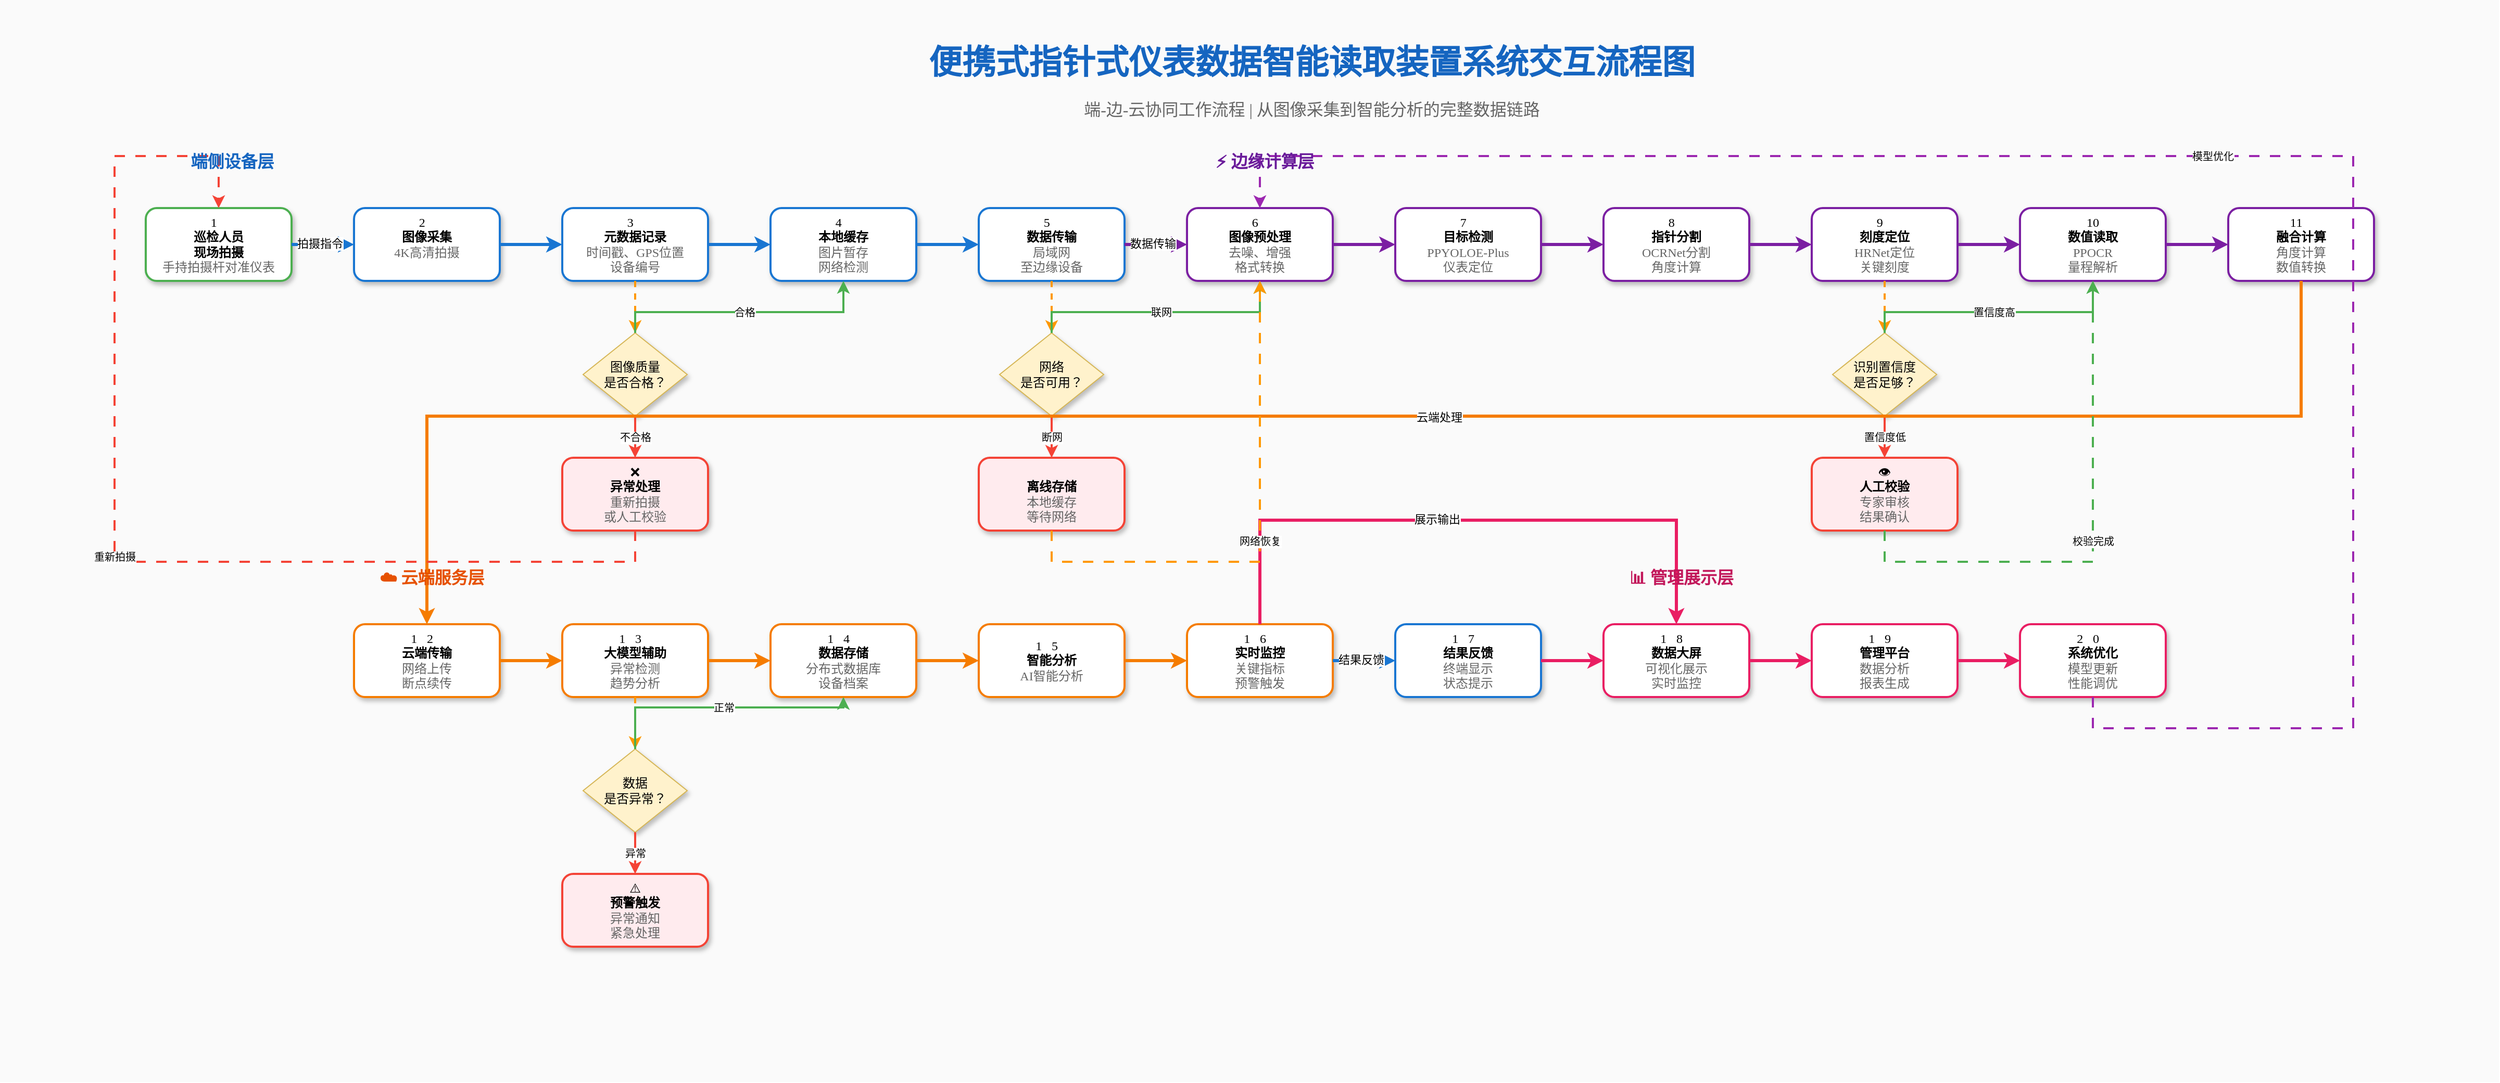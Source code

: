 <mxfile>
    <diagram name="便携式指针式仪表数据智能读取装置系统交互流程图" id="interaction-flow-diagram">
        <mxGraphModel dx="4006" dy="1211" grid="1" gridSize="10" guides="1" tooltips="1" connect="1" arrows="1" fold="1" page="1" pageScale="1" pageWidth="2400" pageHeight="2000" math="0" shadow="0">
            <root>
                <mxCell id="0"/>
                <mxCell id="1" parent="0"/>
                <mxCell id="background" value="" style="rounded=0;whiteSpace=wrap;html=1;fillColor=#f5f5f5;strokeColor=none;opacity=50;" parent="1" vertex="1">
                    <mxGeometry x="-60" width="2400" height="1040" as="geometry"/>
                </mxCell>
                <mxCell id="main-title" value="便携式指针式仪表数据智能读取装置系统交互流程图" style="text;html=1;strokeColor=none;fillColor=none;align=center;verticalAlign=middle;whiteSpace=wrap;rounded=0;fontSize=32;fontStyle=1;fontColor=#1565c0;fontFamily=Microsoft YaHei;" parent="1" vertex="1">
                    <mxGeometry x="800" y="30" width="800" height="60" as="geometry"/>
                </mxCell>
                <mxCell id="sub-title" value="端-边-云协同工作流程 | 从图像采集到智能分析的完整数据链路" style="text;html=1;strokeColor=none;fillColor=none;align=center;verticalAlign=middle;whiteSpace=wrap;rounded=0;fontSize=16;fontColor=#666666;fontFamily=Microsoft YaHei;" parent="1" vertex="1">
                    <mxGeometry x="800" y="90" width="800" height="30" as="geometry"/>
                </mxCell>
                <mxCell id="step1" value="1⃣&lt;br&gt;&lt;b&gt;巡检人员&lt;/b&gt;&lt;br&gt;&lt;b&gt;现场拍摄&lt;/b&gt;&lt;br&gt;&lt;font color=&quot;#666666&quot;&gt;手持拍摄杆对准仪表&lt;/font&gt;" style="rounded=1;whiteSpace=wrap;html=1;fillColor=#ffffff;strokeColor=#4caf50;strokeWidth=2;shadow=1;fontFamily=Microsoft YaHei;" parent="1" vertex="1">
                    <mxGeometry x="80" y="200" width="140" height="70" as="geometry"/>
                </mxCell>
                <mxCell id="step2" value="2⃣&lt;br&gt;&lt;b&gt;图像采集&lt;/b&gt;&lt;br&gt;&lt;font color=&quot;#666666&quot;&gt;4K高清拍摄&lt;br&gt;&lt;br&gt;&lt;/font&gt;" style="rounded=1;whiteSpace=wrap;html=1;fillColor=#ffffff;strokeColor=#1976d2;strokeWidth=2;shadow=1;fontFamily=Microsoft YaHei;" parent="1" vertex="1">
                    <mxGeometry x="280" y="200" width="140" height="70" as="geometry"/>
                </mxCell>
                <mxCell id="step3" value="3⃣&lt;br&gt;&lt;b&gt;元数据记录&lt;/b&gt;&lt;br&gt;&lt;font color=&quot;#666666&quot;&gt;时间戳、GPS位置&lt;br&gt;设备编号&lt;/font&gt;" style="rounded=1;whiteSpace=wrap;html=1;fillColor=#ffffff;strokeColor=#1976d2;strokeWidth=2;shadow=1;fontFamily=Microsoft YaHei;" parent="1" vertex="1">
                    <mxGeometry x="480" y="200" width="140" height="70" as="geometry"/>
                </mxCell>
                <mxCell id="quality-check" value="图像质量&lt;br&gt;是否合格？" style="rhombus;whiteSpace=wrap;html=1;fillColor=#fff2cc;strokeColor=#d6b656;fontFamily=Microsoft YaHei;shadow=1;" parent="1" vertex="1">
                    <mxGeometry x="500" y="320" width="100" height="80" as="geometry"/>
                </mxCell>
                <mxCell id="error-process" value="❌&lt;br&gt;&lt;b&gt;异常处理&lt;/b&gt;&lt;br&gt;&lt;font color=&quot;#666666&quot;&gt;重新拍摄&lt;br&gt;或人工校验&lt;/font&gt;" style="rounded=1;whiteSpace=wrap;html=1;fillColor=#ffebee;strokeColor=#f44336;strokeWidth=2;shadow=1;fontFamily=Microsoft YaHei;" parent="1" vertex="1">
                    <mxGeometry x="480" y="440" width="140" height="70" as="geometry"/>
                </mxCell>
                <mxCell id="step4" value="4⃣&lt;br&gt;&lt;b&gt;本地缓存&lt;/b&gt;&lt;br&gt;&lt;font color=&quot;#666666&quot;&gt;图片暂存&lt;br&gt;网络检测&lt;/font&gt;" style="rounded=1;whiteSpace=wrap;html=1;fillColor=#ffffff;strokeColor=#1976d2;strokeWidth=2;shadow=1;fontFamily=Microsoft YaHei;" parent="1" vertex="1">
                    <mxGeometry x="680" y="200" width="140" height="70" as="geometry"/>
                </mxCell>
                <mxCell id="step5" value="5⃣&lt;br&gt;&lt;b&gt;数据传输&lt;/b&gt;&lt;br&gt;&lt;font color=&quot;#666666&quot;&gt;局域网&lt;br&gt;至边缘设备&lt;/font&gt;" style="rounded=1;whiteSpace=wrap;html=1;fillColor=#ffffff;strokeColor=#1976d2;strokeWidth=2;shadow=1;fontFamily=Microsoft YaHei;" parent="1" vertex="1">
                    <mxGeometry x="880" y="200" width="140" height="70" as="geometry"/>
                </mxCell>
                <mxCell id="network-check" value="网络&lt;br&gt;是否可用？" style="rhombus;whiteSpace=wrap;html=1;fillColor=#fff2cc;strokeColor=#d6b656;fontFamily=Microsoft YaHei;shadow=1;" parent="1" vertex="1">
                    <mxGeometry x="900" y="320" width="100" height="80" as="geometry"/>
                </mxCell>
                <mxCell id="offline-storage" value="📴&lt;br&gt;&lt;b&gt;离线存储&lt;/b&gt;&lt;br&gt;&lt;font color=&quot;#666666&quot;&gt;本地缓存&lt;br&gt;等待网络&lt;/font&gt;" style="rounded=1;whiteSpace=wrap;html=1;fillColor=#ffebee;strokeColor=#f44336;strokeWidth=2;shadow=1;fontFamily=Microsoft YaHei;" parent="1" vertex="1">
                    <mxGeometry x="880" y="440" width="140" height="70" as="geometry"/>
                </mxCell>
                <mxCell id="step6" value="6⃣&lt;br&gt;&lt;b&gt;图像预处理&lt;/b&gt;&lt;br&gt;&lt;font color=&quot;#666666&quot;&gt;去噪、增强&lt;br&gt;格式转换&lt;/font&gt;" style="rounded=1;whiteSpace=wrap;html=1;fillColor=#ffffff;strokeColor=#7b1fa2;strokeWidth=2;shadow=1;fontFamily=Microsoft YaHei;" parent="1" vertex="1">
                    <mxGeometry x="1080" y="200" width="140" height="70" as="geometry"/>
                </mxCell>
                <mxCell id="step7" value="7⃣&lt;br&gt;&lt;b&gt;目标检测&lt;/b&gt;&lt;br&gt;&lt;font color=&quot;#666666&quot;&gt;PPYOLOE-Plus&lt;br&gt;仪表定位&lt;/font&gt;" style="rounded=1;whiteSpace=wrap;html=1;fillColor=#ffffff;strokeColor=#7b1fa2;strokeWidth=2;shadow=1;fontFamily=Microsoft YaHei;" parent="1" vertex="1">
                    <mxGeometry x="1280" y="200" width="140" height="70" as="geometry"/>
                </mxCell>
                <mxCell id="step8" value="8⃣&lt;br&gt;&lt;b&gt;指针分割&lt;/b&gt;&lt;br&gt;&lt;font color=&quot;#666666&quot;&gt;OCRNet分割&lt;br&gt;角度计算&lt;/font&gt;" style="rounded=1;whiteSpace=wrap;html=1;fillColor=#ffffff;strokeColor=#7b1fa2;strokeWidth=2;shadow=1;fontFamily=Microsoft YaHei;" parent="1" vertex="1">
                    <mxGeometry x="1480" y="200" width="140" height="70" as="geometry"/>
                </mxCell>
                <mxCell id="step9" value="9⃣&lt;br&gt;&lt;b&gt;刻度定位&lt;/b&gt;&lt;br&gt;&lt;font color=&quot;#666666&quot;&gt;HRNet定位&lt;br&gt;关键刻度&lt;/font&gt;" style="rounded=1;whiteSpace=wrap;html=1;fillColor=#ffffff;strokeColor=#7b1fa2;strokeWidth=2;shadow=1;fontFamily=Microsoft YaHei;" parent="1" vertex="1">
                    <mxGeometry x="1680" y="200" width="140" height="70" as="geometry"/>
                </mxCell>
                <mxCell id="confidence-check" value="识别置信度&lt;br&gt;是否足够？" style="rhombus;whiteSpace=wrap;html=1;fillColor=#fff2cc;strokeColor=#d6b656;fontFamily=Microsoft YaHei;shadow=1;" parent="1" vertex="1">
                    <mxGeometry x="1700" y="320" width="100" height="80" as="geometry"/>
                </mxCell>
                <mxCell id="manual-verify" value="👁️&lt;br&gt;&lt;b&gt;人工校验&lt;/b&gt;&lt;br&gt;&lt;font color=&quot;#666666&quot;&gt;专家审核&lt;br&gt;结果确认&lt;/font&gt;" style="rounded=1;whiteSpace=wrap;html=1;fillColor=#ffebee;strokeColor=#f44336;strokeWidth=2;shadow=1;fontFamily=Microsoft YaHei;" parent="1" vertex="1">
                    <mxGeometry x="1680" y="440" width="140" height="70" as="geometry"/>
                </mxCell>
                <mxCell id="step10" value="10&lt;br&gt;&lt;b&gt;数值读取&lt;/b&gt;&lt;br&gt;&lt;font color=&quot;#666666&quot;&gt;PPOCR&lt;br&gt;量程解析&lt;/font&gt;" style="rounded=1;whiteSpace=wrap;html=1;fillColor=#ffffff;strokeColor=#7b1fa2;strokeWidth=2;shadow=1;fontFamily=Microsoft YaHei;" parent="1" vertex="1">
                    <mxGeometry x="1880" y="200" width="140" height="70" as="geometry"/>
                </mxCell>
                <mxCell id="step11" value="11⃣&lt;br&gt;&lt;b&gt;融合计算&lt;/b&gt;&lt;br&gt;&lt;font color=&quot;#666666&quot;&gt;角度计算&lt;br&gt;数值转换&lt;/font&gt;" style="rounded=1;whiteSpace=wrap;html=1;fillColor=#ffffff;strokeColor=#7b1fa2;strokeWidth=2;shadow=1;fontFamily=Microsoft YaHei;" parent="1" vertex="1">
                    <mxGeometry x="2080" y="200" width="140" height="70" as="geometry"/>
                </mxCell>
                <mxCell id="step12" value="1⃣2⃣&lt;br&gt;&lt;b&gt;云端传输&lt;/b&gt;&lt;br&gt;&lt;font color=&quot;#666666&quot;&gt;网络上传&lt;br&gt;断点续传&lt;/font&gt;" style="rounded=1;whiteSpace=wrap;html=1;fillColor=#ffffff;strokeColor=#f57c00;strokeWidth=2;shadow=1;fontFamily=Microsoft YaHei;" parent="1" vertex="1">
                    <mxGeometry x="280" y="600" width="140" height="70" as="geometry"/>
                </mxCell>
                <mxCell id="step13" value="1⃣3⃣&lt;br&gt;&lt;b&gt;大模型辅助&lt;/b&gt;&lt;br&gt;&lt;font color=&quot;#666666&quot;&gt;异常检测&lt;br&gt;趋势分析&lt;/font&gt;" style="rounded=1;whiteSpace=wrap;html=1;fillColor=#ffffff;strokeColor=#f57c00;strokeWidth=2;shadow=1;fontFamily=Microsoft YaHei;" parent="1" vertex="1">
                    <mxGeometry x="480" y="600" width="140" height="70" as="geometry"/>
                </mxCell>
                <mxCell id="anomaly-result" value="数据&lt;br&gt;是否异常？" style="rhombus;whiteSpace=wrap;html=1;fillColor=#fff2cc;strokeColor=#d6b656;fontFamily=Microsoft YaHei;shadow=1;" parent="1" vertex="1">
                    <mxGeometry x="500" y="720" width="100" height="80" as="geometry"/>
                </mxCell>
                <mxCell id="alert-trigger" value="⚠️&lt;br&gt;&lt;b&gt;预警触发&lt;/b&gt;&lt;br&gt;&lt;font color=&quot;#666666&quot;&gt;异常通知&lt;br&gt;紧急处理&lt;/font&gt;" style="rounded=1;whiteSpace=wrap;html=1;fillColor=#ffebee;strokeColor=#f44336;strokeWidth=2;shadow=1;fontFamily=Microsoft YaHei;" parent="1" vertex="1">
                    <mxGeometry x="480" y="840" width="140" height="70" as="geometry"/>
                </mxCell>
                <mxCell id="step14" value="1⃣4⃣&lt;br&gt;&lt;b&gt;数据存储&lt;/b&gt;&lt;br&gt;&lt;font color=&quot;#666666&quot;&gt;分布式数据库&lt;br&gt;设备档案&lt;/font&gt;" style="rounded=1;whiteSpace=wrap;html=1;fillColor=#ffffff;strokeColor=#f57c00;strokeWidth=2;shadow=1;fontFamily=Microsoft YaHei;" parent="1" vertex="1">
                    <mxGeometry x="680" y="600" width="140" height="70" as="geometry"/>
                </mxCell>
                <mxCell id="step15" value="1⃣5⃣&lt;br&gt;&lt;b&gt;智能分析&lt;/b&gt;&lt;br&gt;&lt;font color=&quot;#666666&quot;&gt;AI智能分析&lt;br&gt;&lt;/font&gt;" style="rounded=1;whiteSpace=wrap;html=1;fillColor=#ffffff;strokeColor=#f57c00;strokeWidth=2;shadow=1;fontFamily=Microsoft YaHei;" parent="1" vertex="1">
                    <mxGeometry x="880" y="600" width="140" height="70" as="geometry"/>
                </mxCell>
                <mxCell id="step16" value="1⃣6⃣&lt;br&gt;&lt;b&gt;实时监控&lt;/b&gt;&lt;br&gt;&lt;font color=&quot;#666666&quot;&gt;关键指标&lt;br&gt;预警触发&lt;/font&gt;" style="rounded=1;whiteSpace=wrap;html=1;fillColor=#ffffff;strokeColor=#f57c00;strokeWidth=2;shadow=1;fontFamily=Microsoft YaHei;" parent="1" vertex="1">
                    <mxGeometry x="1080" y="600" width="140" height="70" as="geometry"/>
                </mxCell>
                <mxCell id="step17" value="1⃣7⃣&lt;br&gt;&lt;b&gt;结果反馈&lt;/b&gt;&lt;br&gt;&lt;font color=&quot;#666666&quot;&gt;终端显示&lt;br&gt;状态提示&lt;/font&gt;" style="rounded=1;whiteSpace=wrap;html=1;fillColor=#ffffff;strokeColor=#1976d2;strokeWidth=2;shadow=1;fontFamily=Microsoft YaHei;" parent="1" vertex="1">
                    <mxGeometry x="1280" y="600" width="140" height="70" as="geometry"/>
                </mxCell>
                <mxCell id="step18" value="1⃣8⃣&lt;br&gt;&lt;b&gt;数据大屏&lt;/b&gt;&lt;br&gt;&lt;font color=&quot;#666666&quot;&gt;可视化展示&lt;br&gt;实时监控&lt;/font&gt;" style="rounded=1;whiteSpace=wrap;html=1;fillColor=#ffffff;strokeColor=#e91e63;strokeWidth=2;shadow=1;fontFamily=Microsoft YaHei;" parent="1" vertex="1">
                    <mxGeometry x="1480" y="600" width="140" height="70" as="geometry"/>
                </mxCell>
                <mxCell id="step19" value="1⃣9⃣&lt;br&gt;&lt;b&gt;管理平台&lt;/b&gt;&lt;br&gt;&lt;font color=&quot;#666666&quot;&gt;数据分析&lt;br&gt;报表生成&lt;/font&gt;" style="rounded=1;whiteSpace=wrap;html=1;fillColor=#ffffff;strokeColor=#e91e63;strokeWidth=2;shadow=1;fontFamily=Microsoft YaHei;" parent="1" vertex="1">
                    <mxGeometry x="1680" y="600" width="140" height="70" as="geometry"/>
                </mxCell>
                <mxCell id="step20" value="2⃣0⃣&lt;br&gt;&lt;b&gt;系统优化&lt;/b&gt;&lt;br&gt;&lt;font color=&quot;#666666&quot;&gt;模型更新&lt;br&gt;性能调优&lt;/font&gt;" style="rounded=1;whiteSpace=wrap;html=1;fillColor=#ffffff;strokeColor=#e91e63;strokeWidth=2;shadow=1;fontFamily=Microsoft YaHei;" parent="1" vertex="1">
                    <mxGeometry x="1880" y="600" width="140" height="70" as="geometry"/>
                </mxCell>
                <mxCell id="flow-1-2" value="" style="edgeStyle=orthogonalEdgeStyle;rounded=0;orthogonalLoop=1;jettySize=auto;html=1;strokeColor=#1976d2;strokeWidth=3;endArrow=classic;" parent="1" source="step1" target="step2" edge="1">
                    <mxGeometry relative="1" as="geometry"/>
                </mxCell>
                <mxCell id="flow-1-2-label" value="拍摄指令" style="edgeLabel;html=1;align=center;verticalAlign=middle;resizable=0;points=[];fontSize=11;fontFamily=Microsoft YaHei;fillColor=#e3f2fd;rounded=1;" parent="flow-1-2" vertex="1" connectable="0">
                    <mxGeometry x="-0.1" y="1" relative="1" as="geometry">
                        <mxPoint as="offset"/>
                    </mxGeometry>
                </mxCell>
                <mxCell id="flow-2-3" value="" style="edgeStyle=orthogonalEdgeStyle;rounded=0;orthogonalLoop=1;jettySize=auto;html=1;strokeColor=#1976d2;strokeWidth=3;endArrow=classic;" parent="1" source="step2" target="step3" edge="1">
                    <mxGeometry relative="1" as="geometry"/>
                </mxCell>
                <mxCell id="flow-3-quality" value="" style="edgeStyle=orthogonalEdgeStyle;rounded=0;orthogonalLoop=1;jettySize=auto;html=1;strokeColor=#ff9800;strokeWidth=2;endArrow=classic;dashed=1;" parent="1" source="step3" target="quality-check" edge="1">
                    <mxGeometry relative="1" as="geometry"/>
                </mxCell>
                <mxCell id="flow-quality-error" value="不合格" style="edgeStyle=orthogonalEdgeStyle;rounded=0;orthogonalLoop=1;jettySize=auto;html=1;strokeColor=#f44336;strokeWidth=2;endArrow=classic;fontFamily=Microsoft YaHei;fontSize=10;" parent="1" source="quality-check" target="error-process" edge="1">
                    <mxGeometry relative="1" as="geometry"/>
                </mxCell>
                <mxCell id="flow-quality-ok" value="合格" style="edgeStyle=orthogonalEdgeStyle;rounded=0;orthogonalLoop=1;jettySize=auto;html=1;strokeColor=#4caf50;strokeWidth=2;endArrow=classic;fontFamily=Microsoft YaHei;fontSize=10;" parent="1" source="quality-check" target="step4" edge="1">
                    <mxGeometry relative="1" as="geometry">
                        <Array as="points">
                            <mxPoint x="550" y="300"/>
                            <mxPoint x="750" y="300"/>
                        </Array>
                    </mxGeometry>
                </mxCell>
                <mxCell id="flow-3-4" value="" style="edgeStyle=orthogonalEdgeStyle;rounded=0;orthogonalLoop=1;jettySize=auto;html=1;strokeColor=#1976d2;strokeWidth=3;endArrow=classic;" parent="1" source="step3" target="step4" edge="1">
                    <mxGeometry relative="1" as="geometry"/>
                </mxCell>
                <mxCell id="flow-4-5" value="" style="edgeStyle=orthogonalEdgeStyle;rounded=0;orthogonalLoop=1;jettySize=auto;html=1;strokeColor=#1976d2;strokeWidth=3;endArrow=classic;" parent="1" source="step4" target="step5" edge="1">
                    <mxGeometry relative="1" as="geometry"/>
                </mxCell>
                <mxCell id="flow-5-network" value="" style="edgeStyle=orthogonalEdgeStyle;rounded=0;orthogonalLoop=1;jettySize=auto;html=1;strokeColor=#ff9800;strokeWidth=2;endArrow=classic;dashed=1;" parent="1" source="step5" target="network-check" edge="1">
                    <mxGeometry relative="1" as="geometry"/>
                </mxCell>
                <mxCell id="flow-network-offline" value="断网" style="edgeStyle=orthogonalEdgeStyle;rounded=0;orthogonalLoop=1;jettySize=auto;html=1;strokeColor=#f44336;strokeWidth=2;endArrow=classic;fontFamily=Microsoft YaHei;fontSize=10;" parent="1" source="network-check" target="offline-storage" edge="1">
                    <mxGeometry relative="1" as="geometry"/>
                </mxCell>
                <mxCell id="flow-network-ok" value="联网" style="edgeStyle=orthogonalEdgeStyle;rounded=0;orthogonalLoop=1;jettySize=auto;html=1;strokeColor=#4caf50;strokeWidth=2;endArrow=classic;fontFamily=Microsoft YaHei;fontSize=10;" parent="1" source="network-check" target="step6" edge="1">
                    <mxGeometry relative="1" as="geometry">
                        <Array as="points">
                            <mxPoint x="950" y="300"/>
                            <mxPoint x="1150" y="300"/>
                        </Array>
                    </mxGeometry>
                </mxCell>
                <mxCell id="flow-5-6" value="" style="edgeStyle=orthogonalEdgeStyle;rounded=0;orthogonalLoop=1;jettySize=auto;html=1;strokeColor=#7b1fa2;strokeWidth=3;endArrow=classic;" parent="1" source="step5" target="step6" edge="1">
                    <mxGeometry relative="1" as="geometry"/>
                </mxCell>
                <mxCell id="flow-5-6-label" value="数据传输" style="edgeLabel;html=1;align=center;verticalAlign=middle;resizable=0;points=[];fontSize=11;fontFamily=Microsoft YaHei;fillColor=#f3e5f5;rounded=1;" parent="flow-5-6" vertex="1" connectable="0">
                    <mxGeometry x="-0.1" y="1" relative="1" as="geometry">
                        <mxPoint as="offset"/>
                    </mxGeometry>
                </mxCell>
                <mxCell id="flow-6-7" value="" style="edgeStyle=orthogonalEdgeStyle;rounded=0;orthogonalLoop=1;jettySize=auto;html=1;strokeColor=#7b1fa2;strokeWidth=3;endArrow=classic;" parent="1" source="step6" target="step7" edge="1">
                    <mxGeometry relative="1" as="geometry"/>
                </mxCell>
                <mxCell id="flow-7-8" value="" style="edgeStyle=orthogonalEdgeStyle;rounded=0;orthogonalLoop=1;jettySize=auto;html=1;strokeColor=#7b1fa2;strokeWidth=3;endArrow=classic;" parent="1" source="step7" target="step8" edge="1">
                    <mxGeometry relative="1" as="geometry"/>
                </mxCell>
                <mxCell id="flow-8-9" value="" style="edgeStyle=orthogonalEdgeStyle;rounded=0;orthogonalLoop=1;jettySize=auto;html=1;strokeColor=#7b1fa2;strokeWidth=3;endArrow=classic;" parent="1" source="step8" target="step9" edge="1">
                    <mxGeometry relative="1" as="geometry"/>
                </mxCell>
                <mxCell id="flow-9-confidence" value="" style="edgeStyle=orthogonalEdgeStyle;rounded=0;orthogonalLoop=1;jettySize=auto;html=1;strokeColor=#ff9800;strokeWidth=2;endArrow=classic;dashed=1;" parent="1" source="step9" target="confidence-check" edge="1">
                    <mxGeometry relative="1" as="geometry"/>
                </mxCell>
                <mxCell id="flow-confidence-manual" value="置信度低" style="edgeStyle=orthogonalEdgeStyle;rounded=0;orthogonalLoop=1;jettySize=auto;html=1;strokeColor=#f44336;strokeWidth=2;endArrow=classic;fontFamily=Microsoft YaHei;fontSize=10;" parent="1" source="confidence-check" target="manual-verify" edge="1">
                    <mxGeometry relative="1" as="geometry"/>
                </mxCell>
                <mxCell id="flow-confidence-ok" value="置信度高" style="edgeStyle=orthogonalEdgeStyle;rounded=0;orthogonalLoop=1;jettySize=auto;html=1;strokeColor=#4caf50;strokeWidth=2;endArrow=classic;fontFamily=Microsoft YaHei;fontSize=10;" parent="1" source="confidence-check" target="step10" edge="1">
                    <mxGeometry relative="1" as="geometry">
                        <Array as="points">
                            <mxPoint x="1750" y="300"/>
                            <mxPoint x="1950" y="300"/>
                        </Array>
                    </mxGeometry>
                </mxCell>
                <mxCell id="flow-9-10" value="" style="edgeStyle=orthogonalEdgeStyle;rounded=0;orthogonalLoop=1;jettySize=auto;html=1;strokeColor=#7b1fa2;strokeWidth=3;endArrow=classic;" parent="1" source="step9" target="step10" edge="1">
                    <mxGeometry relative="1" as="geometry"/>
                </mxCell>
                <mxCell id="flow-10-11" value="" style="edgeStyle=orthogonalEdgeStyle;rounded=0;orthogonalLoop=1;jettySize=auto;html=1;strokeColor=#7b1fa2;strokeWidth=3;endArrow=classic;" parent="1" source="step10" target="step11" edge="1">
                    <mxGeometry relative="1" as="geometry"/>
                </mxCell>
                <mxCell id="flow-11-12" value="" style="edgeStyle=orthogonalEdgeStyle;rounded=0;orthogonalLoop=1;jettySize=auto;html=1;strokeColor=#f57c00;strokeWidth=3;endArrow=classic;" parent="1" source="step11" target="step12" edge="1">
                    <mxGeometry relative="1" as="geometry">
                        <Array as="points">
                            <mxPoint x="2150" y="400"/>
                            <mxPoint x="350" y="400"/>
                        </Array>
                    </mxGeometry>
                </mxCell>
                <mxCell id="flow-11-12-label" value="云端处理" style="edgeLabel;html=1;align=center;verticalAlign=middle;resizable=0;points=[];fontSize=11;fontFamily=Microsoft YaHei;fillColor=#fff3e0;rounded=1;" parent="flow-11-12" vertex="1" connectable="0">
                    <mxGeometry x="-0.1" y="1" relative="1" as="geometry">
                        <mxPoint as="offset"/>
                    </mxGeometry>
                </mxCell>
                <mxCell id="flow-12-13" value="" style="edgeStyle=orthogonalEdgeStyle;rounded=0;orthogonalLoop=1;jettySize=auto;html=1;strokeColor=#f57c00;strokeWidth=3;endArrow=classic;" parent="1" source="step12" target="step13" edge="1">
                    <mxGeometry relative="1" as="geometry"/>
                </mxCell>
                <mxCell id="flow-13-anomaly" value="" style="edgeStyle=orthogonalEdgeStyle;rounded=0;orthogonalLoop=1;jettySize=auto;html=1;strokeColor=#ff9800;strokeWidth=2;endArrow=classic;dashed=1;" parent="1" source="step13" target="anomaly-result" edge="1">
                    <mxGeometry relative="1" as="geometry"/>
                </mxCell>
                <mxCell id="flow-anomaly-alert" value="异常" style="edgeStyle=orthogonalEdgeStyle;rounded=0;orthogonalLoop=1;jettySize=auto;html=1;strokeColor=#f44336;strokeWidth=2;endArrow=classic;fontFamily=Microsoft YaHei;fontSize=10;" parent="1" source="anomaly-result" target="alert-trigger" edge="1">
                    <mxGeometry relative="1" as="geometry"/>
                </mxCell>
                <mxCell id="flow-anomaly-ok" value="正常" style="edgeStyle=orthogonalEdgeStyle;rounded=0;orthogonalLoop=1;jettySize=auto;html=1;strokeColor=#4caf50;strokeWidth=2;endArrow=classic;fontFamily=Microsoft YaHei;fontSize=10;" parent="1" source="anomaly-result" target="step14" edge="1">
                    <mxGeometry relative="1" as="geometry">
                        <Array as="points">
                            <mxPoint x="550" y="680"/>
                            <mxPoint x="750" y="680"/>
                        </Array>
                    </mxGeometry>
                </mxCell>
                <mxCell id="flow-13-14" value="" style="edgeStyle=orthogonalEdgeStyle;rounded=0;orthogonalLoop=1;jettySize=auto;html=1;strokeColor=#f57c00;strokeWidth=3;endArrow=classic;" parent="1" source="step13" target="step14" edge="1">
                    <mxGeometry relative="1" as="geometry"/>
                </mxCell>
                <mxCell id="flow-14-15" value="" style="edgeStyle=orthogonalEdgeStyle;rounded=0;orthogonalLoop=1;jettySize=auto;html=1;strokeColor=#f57c00;strokeWidth=3;endArrow=classic;" parent="1" source="step14" target="step15" edge="1">
                    <mxGeometry relative="1" as="geometry"/>
                </mxCell>
                <mxCell id="flow-15-16" value="" style="edgeStyle=orthogonalEdgeStyle;rounded=0;orthogonalLoop=1;jettySize=auto;html=1;strokeColor=#f57c00;strokeWidth=3;endArrow=classic;" parent="1" source="step15" target="step16" edge="1">
                    <mxGeometry relative="1" as="geometry"/>
                </mxCell>
                <mxCell id="flow-16-17" value="" style="edgeStyle=orthogonalEdgeStyle;rounded=0;orthogonalLoop=1;jettySize=auto;html=1;strokeColor=#1976d2;strokeWidth=3;endArrow=classic;" parent="1" source="step16" target="step17" edge="1">
                    <mxGeometry relative="1" as="geometry"/>
                </mxCell>
                <mxCell id="flow-16-17-label" value="结果反馈" style="edgeLabel;html=1;align=center;verticalAlign=middle;resizable=0;points=[];fontSize=11;fontFamily=Microsoft YaHei;fillColor=#e3f2fd;rounded=1;" parent="flow-16-17" vertex="1" connectable="0">
                    <mxGeometry x="-0.1" y="1" relative="1" as="geometry">
                        <mxPoint as="offset"/>
                    </mxGeometry>
                </mxCell>
                <mxCell id="flow-16-18" value="" style="edgeStyle=orthogonalEdgeStyle;rounded=0;orthogonalLoop=1;jettySize=auto;html=1;strokeColor=#e91e63;strokeWidth=3;endArrow=classic;" parent="1" source="step16" target="step18" edge="1">
                    <mxGeometry relative="1" as="geometry">
                        <Array as="points">
                            <mxPoint x="1150" y="500"/>
                            <mxPoint x="1550" y="500"/>
                        </Array>
                    </mxGeometry>
                </mxCell>
                <mxCell id="flow-16-18-label" value="展示输出" style="edgeLabel;html=1;align=center;verticalAlign=middle;resizable=0;points=[];fontSize=11;fontFamily=Microsoft YaHei;fillColor=#fce4ec;rounded=1;" parent="flow-16-18" vertex="1" connectable="0">
                    <mxGeometry x="-0.1" y="1" relative="1" as="geometry">
                        <mxPoint as="offset"/>
                    </mxGeometry>
                </mxCell>
                <mxCell id="flow-17-18" value="" style="edgeStyle=orthogonalEdgeStyle;rounded=0;orthogonalLoop=1;jettySize=auto;html=1;strokeColor=#e91e63;strokeWidth=3;endArrow=classic;" parent="1" source="step17" target="step18" edge="1">
                    <mxGeometry relative="1" as="geometry"/>
                </mxCell>
                <mxCell id="flow-18-19" value="" style="edgeStyle=orthogonalEdgeStyle;rounded=0;orthogonalLoop=1;jettySize=auto;html=1;strokeColor=#e91e63;strokeWidth=3;endArrow=classic;" parent="1" source="step18" target="step19" edge="1">
                    <mxGeometry relative="1" as="geometry"/>
                </mxCell>
                <mxCell id="flow-19-20" value="" style="edgeStyle=orthogonalEdgeStyle;rounded=0;orthogonalLoop=1;jettySize=auto;html=1;strokeColor=#e91e63;strokeWidth=3;endArrow=classic;" parent="1" source="step19" target="step20" edge="1">
                    <mxGeometry relative="1" as="geometry"/>
                </mxCell>
                <mxCell id="flow-error-retry" value="重新拍摄" style="edgeStyle=orthogonalEdgeStyle;rounded=0;orthogonalLoop=1;jettySize=auto;html=1;strokeColor=#f44336;strokeWidth=2;endArrow=classic;dashed=1;dashPattern=5 5;fontFamily=Microsoft YaHei;fontSize=10;" parent="1" source="error-process" target="step1" edge="1">
                    <mxGeometry relative="1" as="geometry">
                        <Array as="points">
                            <mxPoint x="550" y="540"/>
                            <mxPoint x="50" y="540"/>
                            <mxPoint x="50" y="150"/>
                            <mxPoint x="150" y="150"/>
                        </Array>
                    </mxGeometry>
                </mxCell>
                <mxCell id="flow-offline-retry" value="网络恢复" style="edgeStyle=orthogonalEdgeStyle;rounded=0;orthogonalLoop=1;jettySize=auto;html=1;strokeColor=#ff9800;strokeWidth=2;endArrow=classic;dashed=1;dashPattern=5 5;fontFamily=Microsoft YaHei;fontSize=10;" parent="1" source="offline-storage" target="step6" edge="1">
                    <mxGeometry relative="1" as="geometry">
                        <Array as="points">
                            <mxPoint x="950" y="540"/>
                            <mxPoint x="1150" y="540"/>
                            <mxPoint x="1150" y="300"/>
                        </Array>
                    </mxGeometry>
                </mxCell>
                <mxCell id="flow-manual-continue" value="校验完成" style="edgeStyle=orthogonalEdgeStyle;rounded=0;orthogonalLoop=1;jettySize=auto;html=1;strokeColor=#4caf50;strokeWidth=2;endArrow=classic;dashed=1;dashPattern=5 5;fontFamily=Microsoft YaHei;fontSize=10;" parent="1" source="manual-verify" target="step10" edge="1">
                    <mxGeometry relative="1" as="geometry">
                        <Array as="points">
                            <mxPoint x="1750" y="540"/>
                            <mxPoint x="1950" y="540"/>
                            <mxPoint x="1950" y="300"/>
                        </Array>
                    </mxGeometry>
                </mxCell>
                <mxCell id="flow-optimize-feedback" value="模型优化" style="edgeStyle=orthogonalEdgeStyle;rounded=0;orthogonalLoop=1;jettySize=auto;html=1;strokeColor=#9c27b0;strokeWidth=2;endArrow=classic;dashed=1;dashPattern=5 5;fontFamily=Microsoft YaHei;fontSize=10;" parent="1" source="step20" target="step6" edge="1">
                    <mxGeometry relative="1" as="geometry">
                        <Array as="points">
                            <mxPoint x="1950" y="700"/>
                            <mxPoint x="2200" y="700"/>
                            <mxPoint x="2200" y="150"/>
                            <mxPoint x="1150" y="150"/>
                        </Array>
                    </mxGeometry>
                </mxCell>
                <mxCell id="layer-terminal" value="📱 端侧设备层" style="text;html=1;strokeColor=none;fillColor=none;align=center;verticalAlign=middle;whiteSpace=wrap;rounded=0;fontSize=16;fontStyle=1;fontColor=#1565c0;fontFamily=Microsoft YaHei;" parent="1" vertex="1">
                    <mxGeometry x="80" y="140" width="150" height="30" as="geometry"/>
                </mxCell>
                <mxCell id="layer-edge" value="⚡ 边缘计算层" style="text;html=1;strokeColor=none;fillColor=none;align=center;verticalAlign=middle;whiteSpace=wrap;rounded=0;fontSize=16;fontStyle=1;fontColor=#6a1b9a;fontFamily=Microsoft YaHei;" parent="1" vertex="1">
                    <mxGeometry x="1080" y="140" width="150" height="30" as="geometry"/>
                </mxCell>
                <mxCell id="layer-cloud" value="☁️ 云端服务层" style="text;html=1;strokeColor=none;fillColor=none;align=center;verticalAlign=middle;whiteSpace=wrap;rounded=0;fontSize=16;fontStyle=1;fontColor=#e65100;fontFamily=Microsoft YaHei;" parent="1" vertex="1">
                    <mxGeometry x="280" y="540" width="150" height="30" as="geometry"/>
                </mxCell>
                <mxCell id="layer-management" value="📊 管理展示层" style="text;html=1;strokeColor=none;fillColor=none;align=center;verticalAlign=middle;whiteSpace=wrap;rounded=0;fontSize=16;fontStyle=1;fontColor=#c2185b;fontFamily=Microsoft YaHei;" parent="1" vertex="1">
                    <mxGeometry x="1480" y="540" width="150" height="30" as="geometry"/>
                </mxCell>
            </root>
        </mxGraphModel>
    </diagram>
</mxfile>